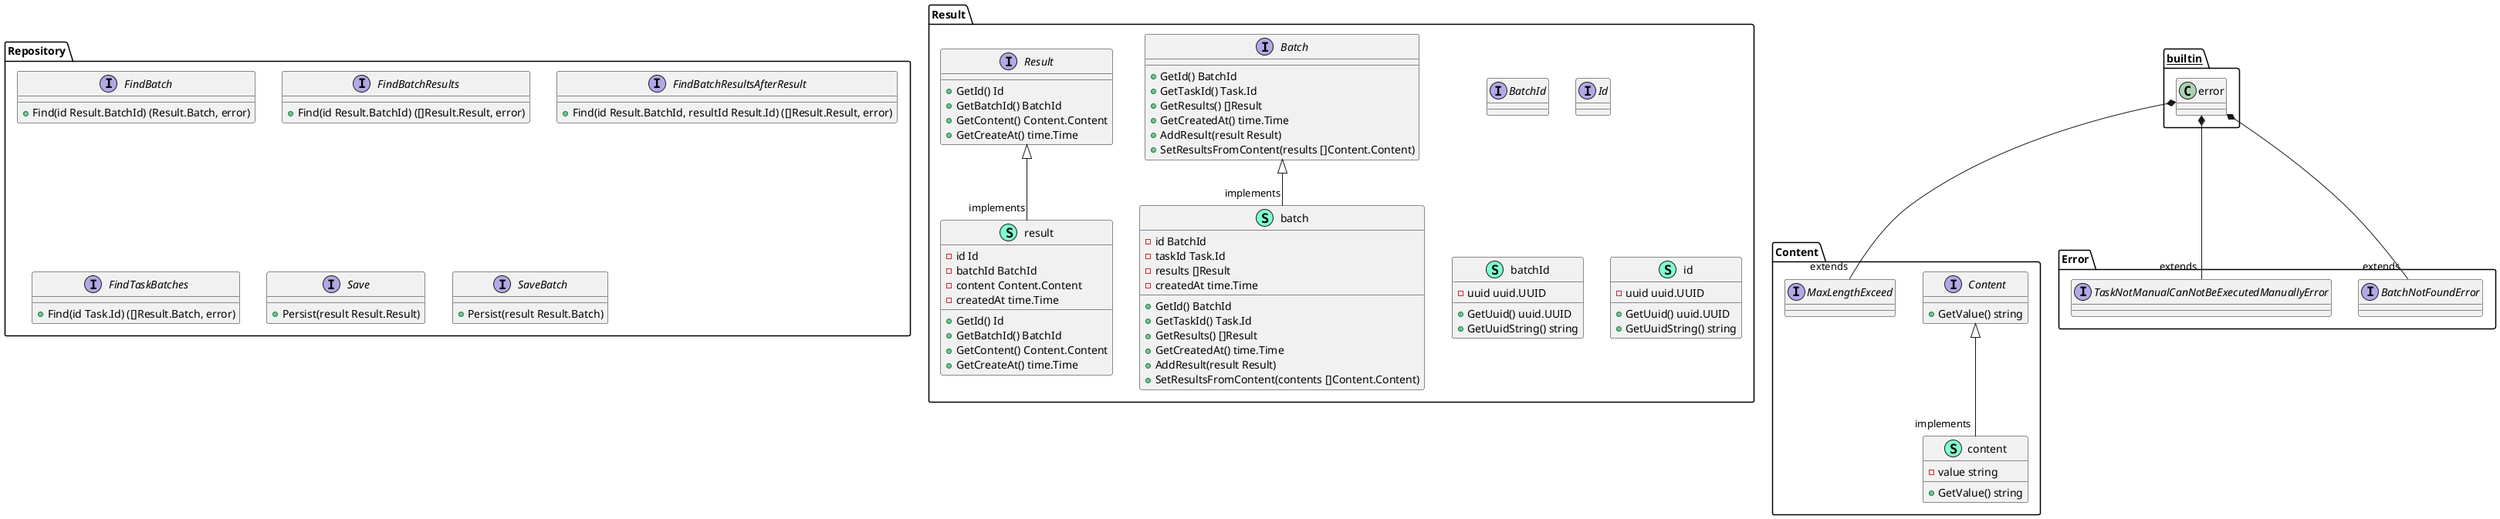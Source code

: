 @startuml
namespace Content {
    interface Content  {
        + GetValue() string

    }
    interface MaxLengthExceed  {
    }
    class content << (S,Aquamarine) >> {
        - value string

        + GetValue() string

    }
}
"__builtin__.error" *-- "extends""Content.MaxLengthExceed"

"Content.Content" <|-- "implements""Content.content"


namespace Error {
    interface BatchNotFoundError  {
    }
    interface TaskNotManualCanNotBeExecutedManuallyError  {
    }
}
"__builtin__.error" *-- "extends""Error.BatchNotFoundError"
"__builtin__.error" *-- "extends""Error.TaskNotManualCanNotBeExecutedManuallyError"



namespace Repository {
    interface FindBatch  {
        + Find(id Result.BatchId) (Result.Batch, error)

    }
    interface FindBatchResults  {
        + Find(id Result.BatchId) ([]Result.Result, error)

    }
    interface FindBatchResultsAfterResult  {
        + Find(id Result.BatchId, resultId Result.Id) ([]Result.Result, error)

    }
    interface FindTaskBatches  {
        + Find(id Task.Id) ([]Result.Batch, error)

    }
    interface Save  {
        + Persist(result Result.Result) 

    }
    interface SaveBatch  {
        + Persist(result Result.Batch) 

    }
}



namespace Result {
    interface Batch  {
        + GetId() BatchId
        + GetTaskId() Task.Id
        + GetResults() []Result
        + GetCreatedAt() time.Time
        + AddResult(result Result) 
        + SetResultsFromContent(results []Content.Content) 

    }
    interface BatchId  {
    }
    interface Id  {
    }
    interface Result  {
        + GetId() Id
        + GetBatchId() BatchId
        + GetContent() Content.Content
        + GetCreateAt() time.Time

    }
    class batch << (S,Aquamarine) >> {
        - id BatchId
        - taskId Task.Id
        - results []Result
        - createdAt time.Time

        + GetId() BatchId
        + GetTaskId() Task.Id
        + GetResults() []Result
        + GetCreatedAt() time.Time
        + AddResult(result Result) 
        + SetResultsFromContent(contents []Content.Content) 

    }
    class batchId << (S,Aquamarine) >> {
        - uuid uuid.UUID

        + GetUuid() uuid.UUID
        + GetUuidString() string

    }
    class id << (S,Aquamarine) >> {
        - uuid uuid.UUID

        + GetUuid() uuid.UUID
        + GetUuidString() string

    }
    class result << (S,Aquamarine) >> {
        - id Id
        - batchId BatchId
        - content Content.Content
        - createdAt time.Time

        + GetId() Id
        + GetBatchId() BatchId
        + GetContent() Content.Content
        + GetCreateAt() time.Time

    }
}

"Result.Batch" <|-- "implements""Result.batch"
"Result.Result" <|-- "implements""Result.result"


@enduml
